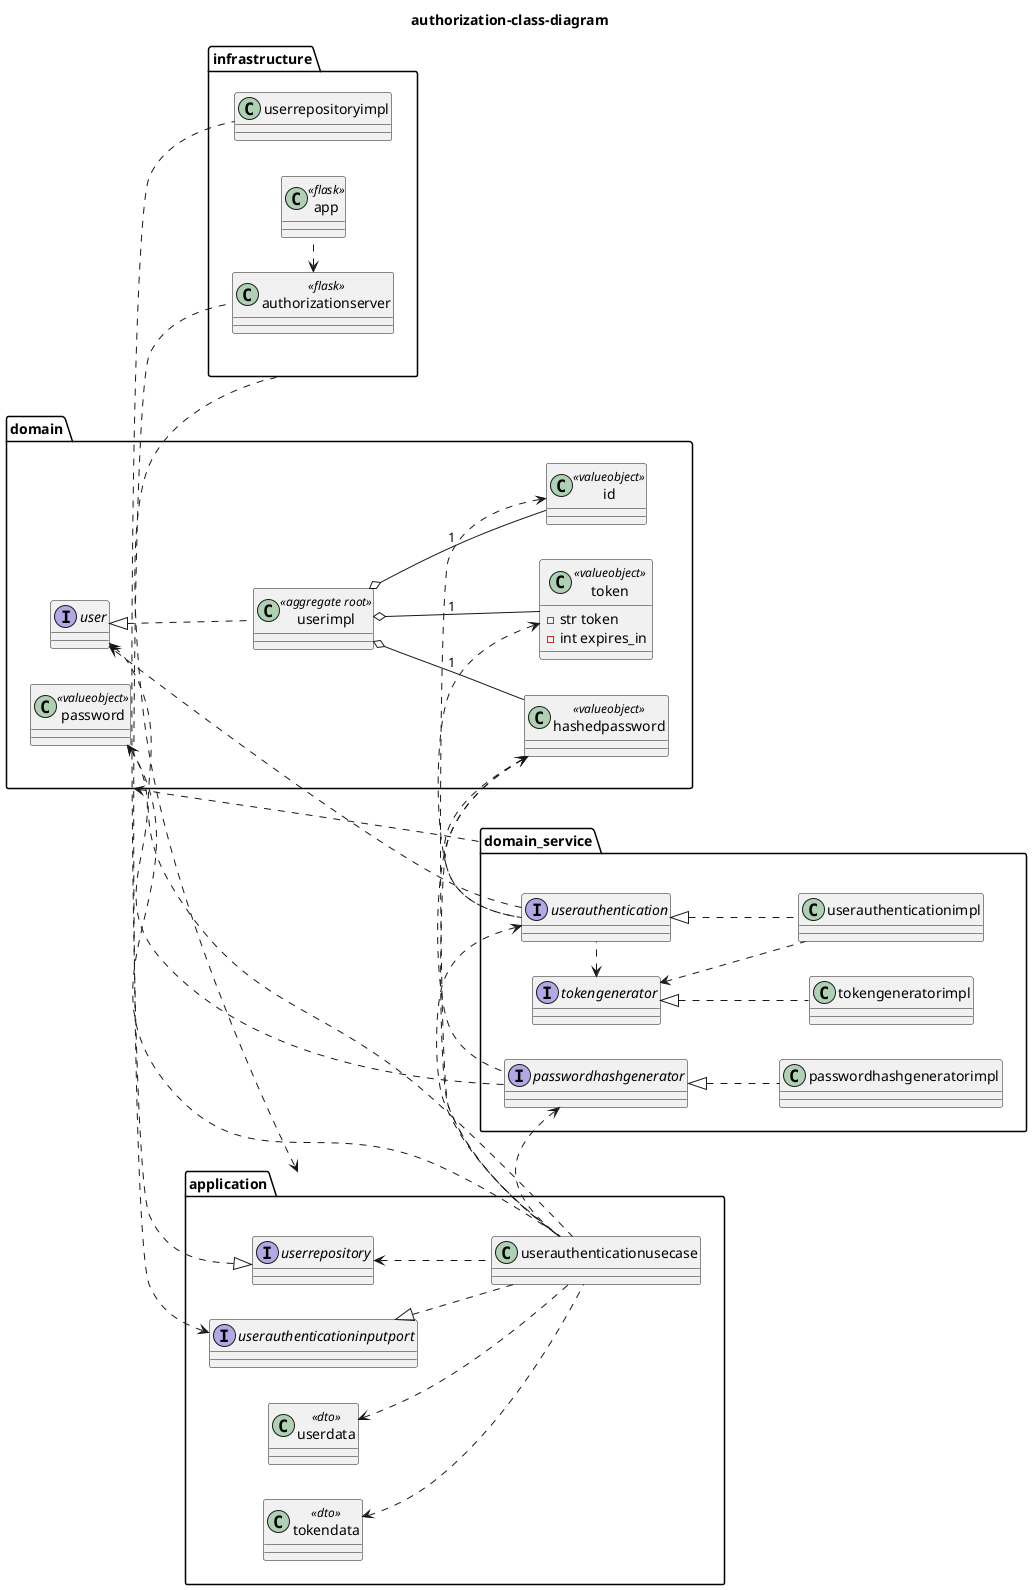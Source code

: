 @startuml
left to right direction
title authorization-class-diagram
package domain {
    class id<<valueobject>>
    class password<<valueobject>>
    class hashedpassword<<valueobject>>
    class token<<valueobject>> {
        -str token
        -int expires_in
    }
    interface user
    class userimpl<<aggregate root>>
    
    user <|.. userimpl

    userimpl o-- id : 1
    userimpl o-- hashedpassword : 1
    userimpl o-- token : 1

}

package domain_service {
    interface passwordhashgenerator
    class passwordhashgeneratorimpl
    interface tokengenerator
    class tokengeneratorimpl
    interface userauthentication
    class userauthenticationimpl
    
    passwordhashgenerator <|.. passwordhashgeneratorimpl
    tokengenerator <|.. tokengeneratorimpl
    userauthentication <|.. userauthenticationimpl
    tokengenerator <.. userauthenticationimpl
}

package application {
    interface userauthenticationinputport
    class userauthenticationusecase
    interface userrepository
    class userdata<<dto>>
    class tokendata<<dto>>

    userauthenticationinputport <|.. userauthenticationusecase
    userrepository <.. userauthenticationusecase
    userdata <.. userauthenticationusecase
    tokendata <.. userauthenticationusecase
}

package infrastructure {
    class userrepositoryimpl
    class authorizationserver<<flask>>
    class app<<flask>>
}

password <.up. passwordhashgenerator
hashedpassword <. passwordhashgenerator
user <.up. userauthentication
token <. userauthentication
hashedpassword <. userauthentication
tokengenerator <. userauthentication

user <. userauthenticationusecase
id <. userauthenticationusecase
password <. userauthenticationusecase
hashedpassword <. userauthenticationusecase
passwordhashgenerator <. userauthenticationusecase
userauthentication <. userauthenticationusecase

authorizationserver <. app
userrepository <|. userrepositoryimpl
userauthenticationinputport <. authorizationserver

domain <.up. domain_service
application <.up. infrastructure


@enduml
